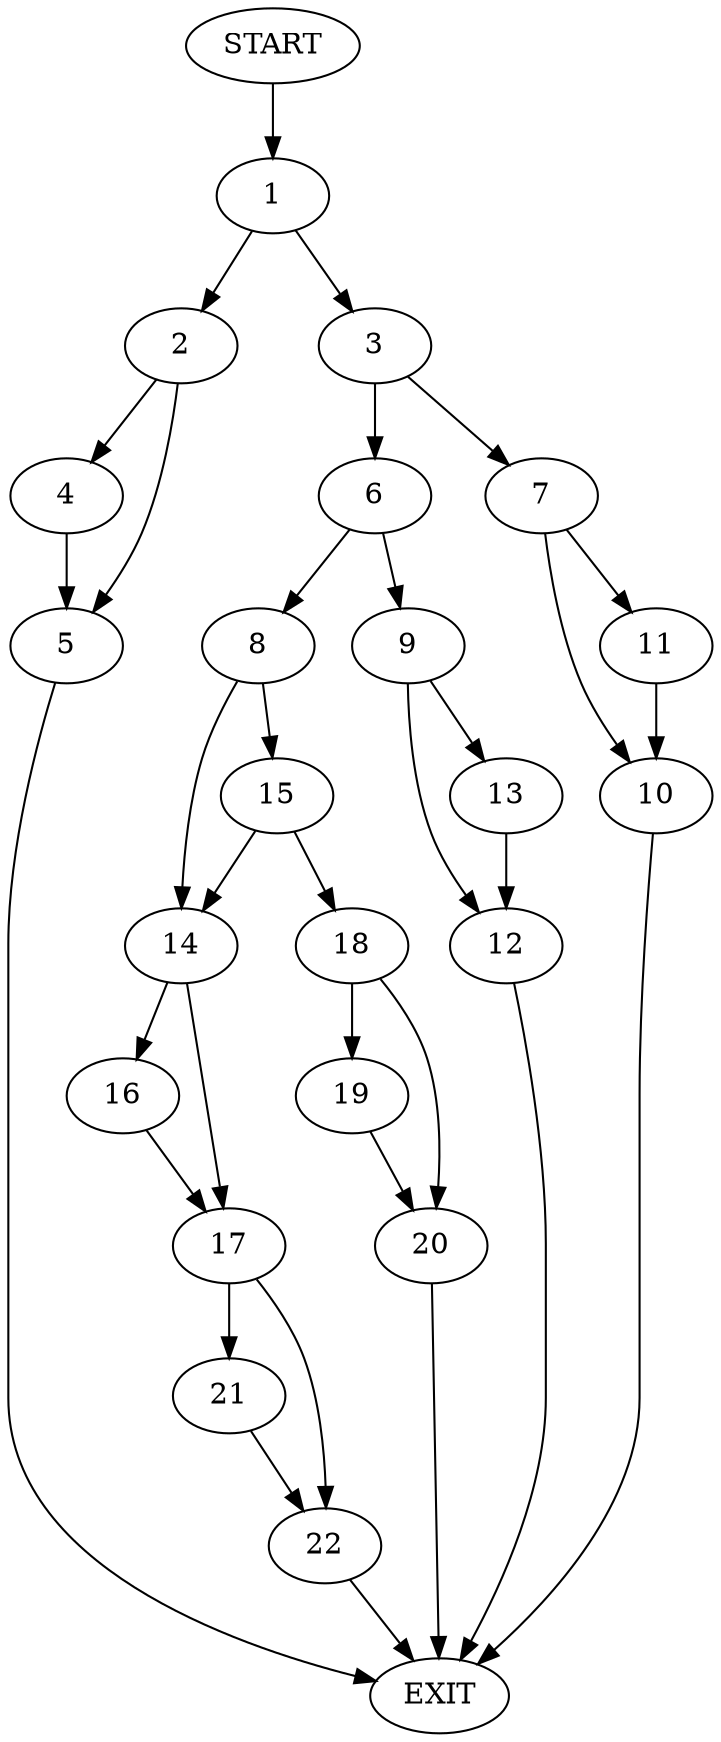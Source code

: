 digraph {
0 [label="START"]
23 [label="EXIT"]
0 -> 1
1 -> 2
1 -> 3
2 -> 4
2 -> 5
3 -> 6
3 -> 7
5 -> 23
4 -> 5
6 -> 8
6 -> 9
7 -> 10
7 -> 11
10 -> 23
11 -> 10
9 -> 12
9 -> 13
8 -> 14
8 -> 15
12 -> 23
13 -> 12
14 -> 16
14 -> 17
15 -> 18
15 -> 14
18 -> 19
18 -> 20
19 -> 20
20 -> 23
17 -> 21
17 -> 22
16 -> 17
22 -> 23
21 -> 22
}
